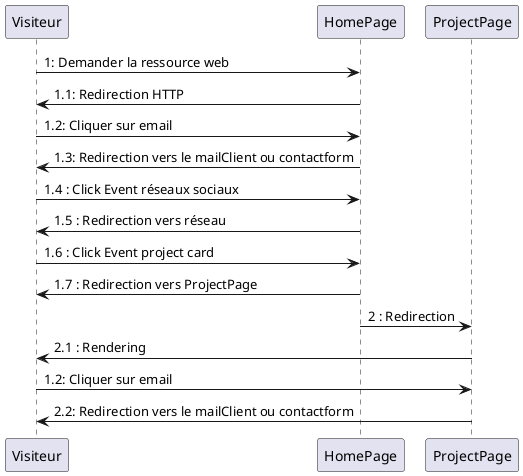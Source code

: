 @startuml
Visiteur -> "HomePage" as HomePage : 1: Demander la ressource web
HomePage -> Visiteur : 1.1: Redirection HTTP
Visiteur -> HomePage : 1.2: Cliquer sur email
HomePage -> Visiteur : 1.3: Redirection vers le mailClient ou contactform
Visiteur -> HomePage : 1.4 : Click Event réseaux sociaux
HomePage -> Visiteur : 1.5 : Redirection vers réseau
Visiteur -> HomePage : 1.6 : Click Event project card
HomePage -> Visiteur : 1.7 : Redirection vers ProjectPage
HomePage -> ProjectPage : 2 : Redirection
ProjectPage -> Visiteur : 2.1 : Rendering
Visiteur -> ProjectPage : 1.2: Cliquer sur email
ProjectPage -> Visiteur : 2.2: Redirection vers le mailClient ou contactform
@enduml